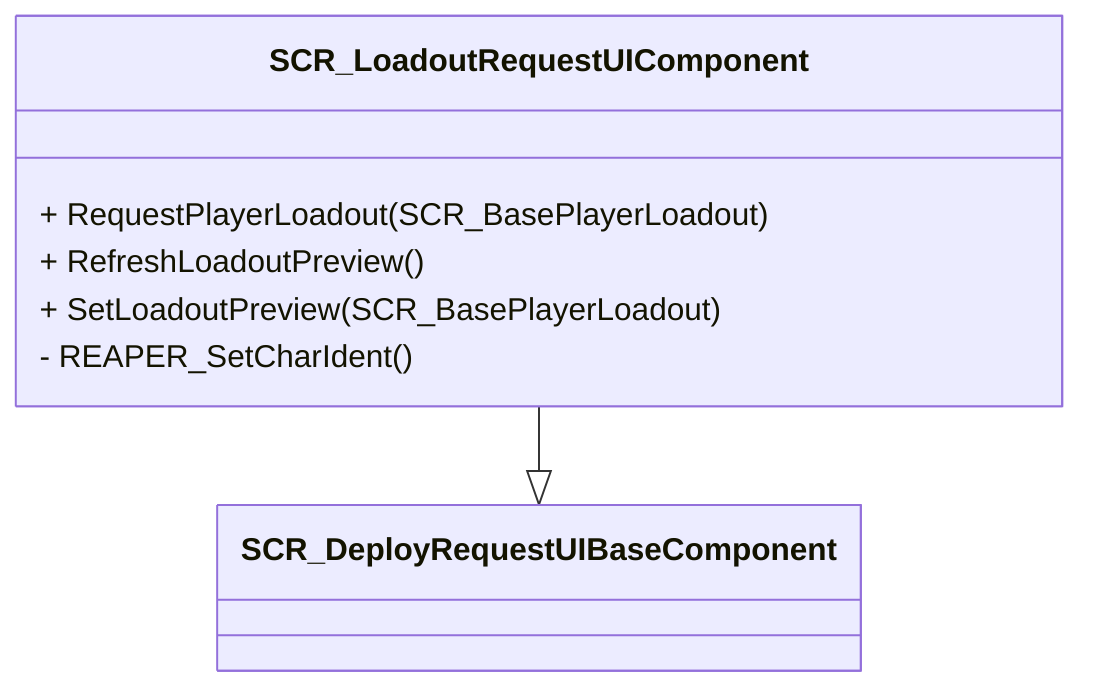 classDiagram

class SCR_LoadoutRequestUIComponent {
    + RequestPlayerLoadout(SCR_BasePlayerLoadout)
    + RefreshLoadoutPreview()
    + SetLoadoutPreview(SCR_BasePlayerLoadout)
    - REAPER_SetCharIdent()
}

SCR_LoadoutRequestUIComponent --|> SCR_DeployRequestUIBaseComponent